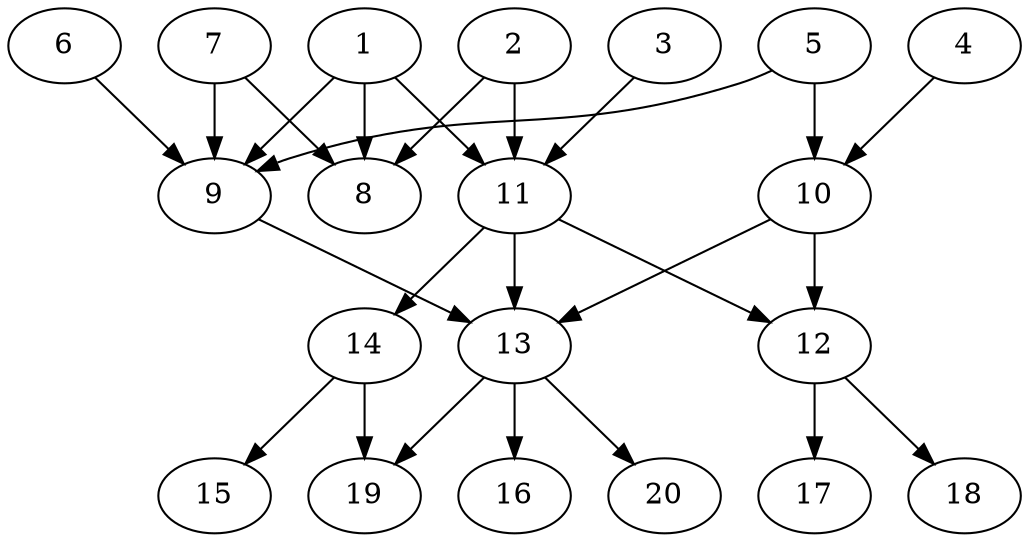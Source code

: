 // DAG automatically generated by daggen at Tue Jul 23 14:23:30 2019
// ./daggen --dot -n 20 --ccr 0.5 --fat 0.6 --regular 0.5 --density 0.6 --mindata 5242880 --maxdata 52428800 
digraph G {
  1 [size="50364416", alpha="0.13", expect_size="25182208"] 
  1 -> 8 [size ="25182208"]
  1 -> 9 [size ="25182208"]
  1 -> 11 [size ="25182208"]
  2 [size="67340288", alpha="0.04", expect_size="33670144"] 
  2 -> 8 [size ="33670144"]
  2 -> 11 [size ="33670144"]
  3 [size="32202752", alpha="0.14", expect_size="16101376"] 
  3 -> 11 [size ="16101376"]
  4 [size="74121216", alpha="0.12", expect_size="37060608"] 
  4 -> 10 [size ="37060608"]
  5 [size="100655104", alpha="0.13", expect_size="50327552"] 
  5 -> 9 [size ="50327552"]
  5 -> 10 [size ="50327552"]
  6 [size="11266048", alpha="0.02", expect_size="5633024"] 
  6 -> 9 [size ="5633024"]
  7 [size="61372416", alpha="0.19", expect_size="30686208"] 
  7 -> 8 [size ="30686208"]
  7 -> 9 [size ="30686208"]
  8 [size="102479872", alpha="0.11", expect_size="51239936"] 
  9 [size="77680640", alpha="0.20", expect_size="38840320"] 
  9 -> 13 [size ="38840320"]
  10 [size="52992000", alpha="0.02", expect_size="26496000"] 
  10 -> 12 [size ="26496000"]
  10 -> 13 [size ="26496000"]
  11 [size="10852352", alpha="0.11", expect_size="5426176"] 
  11 -> 12 [size ="5426176"]
  11 -> 13 [size ="5426176"]
  11 -> 14 [size ="5426176"]
  12 [size="70234112", alpha="0.13", expect_size="35117056"] 
  12 -> 17 [size ="35117056"]
  12 -> 18 [size ="35117056"]
  13 [size="90243072", alpha="0.03", expect_size="45121536"] 
  13 -> 16 [size ="45121536"]
  13 -> 19 [size ="45121536"]
  13 -> 20 [size ="45121536"]
  14 [size="61734912", alpha="0.05", expect_size="30867456"] 
  14 -> 15 [size ="30867456"]
  14 -> 19 [size ="30867456"]
  15 [size="22075392", alpha="0.20", expect_size="11037696"] 
  16 [size="84428800", alpha="0.05", expect_size="42214400"] 
  17 [size="95604736", alpha="0.10", expect_size="47802368"] 
  18 [size="90482688", alpha="0.18", expect_size="45241344"] 
  19 [size="45772800", alpha="0.13", expect_size="22886400"] 
  20 [size="43628544", alpha="0.12", expect_size="21814272"] 
}
